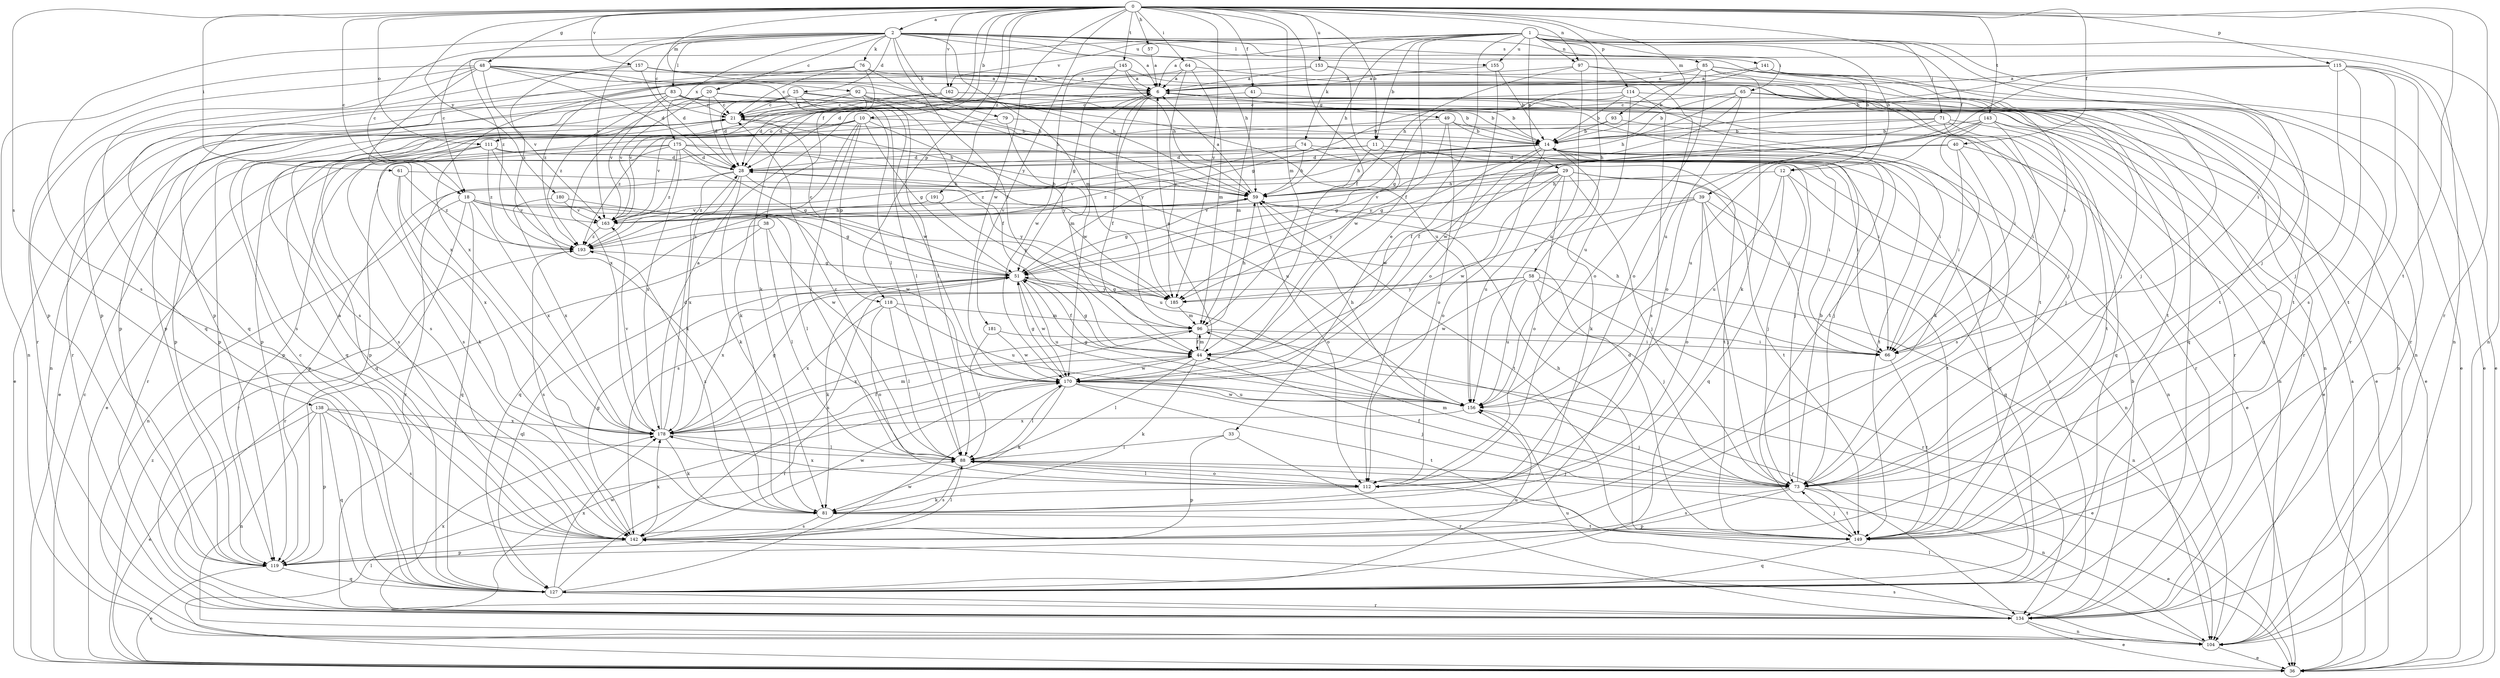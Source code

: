 strict digraph  {
0;
1;
2;
6;
10;
11;
12;
14;
18;
20;
21;
25;
28;
29;
33;
36;
38;
39;
40;
41;
44;
48;
49;
51;
57;
58;
59;
61;
64;
65;
66;
71;
73;
74;
76;
79;
81;
83;
85;
88;
92;
93;
96;
97;
104;
111;
112;
114;
115;
118;
119;
127;
134;
138;
141;
142;
143;
145;
149;
153;
155;
156;
157;
162;
163;
170;
175;
178;
180;
181;
185;
191;
193;
0 -> 2  [label=a];
0 -> 10  [label=b];
0 -> 11  [label=b];
0 -> 18  [label=c];
0 -> 38  [label=f];
0 -> 39  [label=f];
0 -> 40  [label=f];
0 -> 41  [label=f];
0 -> 44  [label=f];
0 -> 48  [label=g];
0 -> 57  [label=h];
0 -> 61  [label=i];
0 -> 64  [label=i];
0 -> 92  [label=m];
0 -> 93  [label=m];
0 -> 96  [label=m];
0 -> 97  [label=n];
0 -> 111  [label=o];
0 -> 114  [label=p];
0 -> 115  [label=p];
0 -> 118  [label=p];
0 -> 134  [label=r];
0 -> 138  [label=s];
0 -> 143  [label=t];
0 -> 145  [label=t];
0 -> 149  [label=t];
0 -> 153  [label=u];
0 -> 157  [label=v];
0 -> 162  [label=v];
0 -> 170  [label=w];
0 -> 180  [label=y];
0 -> 181  [label=y];
0 -> 185  [label=y];
0 -> 191  [label=z];
1 -> 6  [label=a];
1 -> 11  [label=b];
1 -> 12  [label=b];
1 -> 18  [label=c];
1 -> 29  [label=e];
1 -> 33  [label=e];
1 -> 44  [label=f];
1 -> 58  [label=h];
1 -> 59  [label=h];
1 -> 65  [label=i];
1 -> 66  [label=i];
1 -> 71  [label=j];
1 -> 73  [label=j];
1 -> 74  [label=k];
1 -> 97  [label=n];
1 -> 104  [label=n];
1 -> 155  [label=u];
1 -> 162  [label=v];
2 -> 6  [label=a];
2 -> 12  [label=b];
2 -> 18  [label=c];
2 -> 20  [label=c];
2 -> 21  [label=c];
2 -> 25  [label=d];
2 -> 44  [label=f];
2 -> 59  [label=h];
2 -> 76  [label=k];
2 -> 79  [label=k];
2 -> 83  [label=l];
2 -> 85  [label=l];
2 -> 96  [label=m];
2 -> 104  [label=n];
2 -> 141  [label=s];
2 -> 142  [label=s];
2 -> 155  [label=u];
2 -> 163  [label=v];
2 -> 175  [label=x];
2 -> 193  [label=z];
6 -> 21  [label=c];
6 -> 36  [label=e];
6 -> 44  [label=f];
6 -> 49  [label=g];
6 -> 170  [label=w];
6 -> 185  [label=y];
10 -> 51  [label=g];
10 -> 66  [label=i];
10 -> 81  [label=k];
10 -> 88  [label=l];
10 -> 111  [label=o];
10 -> 118  [label=p];
10 -> 119  [label=p];
10 -> 185  [label=y];
10 -> 193  [label=z];
11 -> 28  [label=d];
11 -> 59  [label=h];
11 -> 66  [label=i];
11 -> 119  [label=p];
11 -> 127  [label=q];
12 -> 59  [label=h];
12 -> 73  [label=j];
12 -> 104  [label=n];
12 -> 127  [label=q];
12 -> 156  [label=u];
14 -> 28  [label=d];
14 -> 51  [label=g];
14 -> 73  [label=j];
14 -> 81  [label=k];
14 -> 104  [label=n];
14 -> 112  [label=o];
14 -> 149  [label=t];
14 -> 163  [label=v];
14 -> 170  [label=w];
14 -> 193  [label=z];
18 -> 51  [label=g];
18 -> 88  [label=l];
18 -> 104  [label=n];
18 -> 127  [label=q];
18 -> 134  [label=r];
18 -> 156  [label=u];
18 -> 163  [label=v];
18 -> 178  [label=x];
20 -> 14  [label=b];
20 -> 21  [label=c];
20 -> 28  [label=d];
20 -> 36  [label=e];
20 -> 149  [label=t];
20 -> 163  [label=v];
20 -> 178  [label=x];
21 -> 14  [label=b];
21 -> 36  [label=e];
21 -> 59  [label=h];
21 -> 119  [label=p];
21 -> 142  [label=s];
25 -> 21  [label=c];
25 -> 28  [label=d];
25 -> 44  [label=f];
25 -> 73  [label=j];
25 -> 88  [label=l];
25 -> 104  [label=n];
25 -> 119  [label=p];
25 -> 170  [label=w];
28 -> 59  [label=h];
28 -> 81  [label=k];
28 -> 134  [label=r];
28 -> 178  [label=x];
28 -> 185  [label=y];
28 -> 193  [label=z];
29 -> 59  [label=h];
29 -> 66  [label=i];
29 -> 73  [label=j];
29 -> 112  [label=o];
29 -> 119  [label=p];
29 -> 149  [label=t];
29 -> 156  [label=u];
29 -> 163  [label=v];
29 -> 170  [label=w];
29 -> 185  [label=y];
33 -> 88  [label=l];
33 -> 119  [label=p];
33 -> 134  [label=r];
36 -> 6  [label=a];
36 -> 21  [label=c];
36 -> 88  [label=l];
36 -> 193  [label=z];
38 -> 88  [label=l];
38 -> 134  [label=r];
38 -> 170  [label=w];
38 -> 193  [label=z];
39 -> 73  [label=j];
39 -> 112  [label=o];
39 -> 127  [label=q];
39 -> 142  [label=s];
39 -> 149  [label=t];
39 -> 163  [label=v];
39 -> 185  [label=y];
40 -> 28  [label=d];
40 -> 36  [label=e];
40 -> 51  [label=g];
40 -> 66  [label=i];
40 -> 142  [label=s];
41 -> 21  [label=c];
41 -> 96  [label=m];
41 -> 149  [label=t];
44 -> 6  [label=a];
44 -> 36  [label=e];
44 -> 51  [label=g];
44 -> 81  [label=k];
44 -> 88  [label=l];
44 -> 96  [label=m];
44 -> 170  [label=w];
48 -> 6  [label=a];
48 -> 28  [label=d];
48 -> 59  [label=h];
48 -> 88  [label=l];
48 -> 104  [label=n];
48 -> 127  [label=q];
48 -> 134  [label=r];
48 -> 156  [label=u];
48 -> 163  [label=v];
48 -> 178  [label=x];
49 -> 14  [label=b];
49 -> 66  [label=i];
49 -> 112  [label=o];
49 -> 127  [label=q];
49 -> 185  [label=y];
51 -> 21  [label=c];
51 -> 44  [label=f];
51 -> 81  [label=k];
51 -> 127  [label=q];
51 -> 156  [label=u];
51 -> 170  [label=w];
51 -> 178  [label=x];
51 -> 185  [label=y];
57 -> 6  [label=a];
58 -> 73  [label=j];
58 -> 104  [label=n];
58 -> 134  [label=r];
58 -> 142  [label=s];
58 -> 156  [label=u];
58 -> 170  [label=w];
58 -> 185  [label=y];
59 -> 6  [label=a];
59 -> 51  [label=g];
59 -> 112  [label=o];
59 -> 127  [label=q];
59 -> 149  [label=t];
59 -> 163  [label=v];
61 -> 59  [label=h];
61 -> 81  [label=k];
61 -> 178  [label=x];
61 -> 193  [label=z];
64 -> 6  [label=a];
64 -> 66  [label=i];
64 -> 96  [label=m];
64 -> 119  [label=p];
64 -> 185  [label=y];
65 -> 14  [label=b];
65 -> 21  [label=c];
65 -> 59  [label=h];
65 -> 104  [label=n];
65 -> 112  [label=o];
65 -> 127  [label=q];
65 -> 134  [label=r];
65 -> 170  [label=w];
66 -> 59  [label=h];
66 -> 149  [label=t];
71 -> 14  [label=b];
71 -> 44  [label=f];
71 -> 73  [label=j];
71 -> 119  [label=p];
71 -> 127  [label=q];
71 -> 149  [label=t];
73 -> 14  [label=b];
73 -> 36  [label=e];
73 -> 44  [label=f];
73 -> 96  [label=m];
73 -> 119  [label=p];
73 -> 142  [label=s];
73 -> 149  [label=t];
74 -> 28  [label=d];
74 -> 59  [label=h];
74 -> 66  [label=i];
74 -> 73  [label=j];
74 -> 193  [label=z];
76 -> 6  [label=a];
76 -> 21  [label=c];
76 -> 59  [label=h];
76 -> 81  [label=k];
76 -> 127  [label=q];
76 -> 193  [label=z];
79 -> 14  [label=b];
79 -> 96  [label=m];
79 -> 142  [label=s];
81 -> 142  [label=s];
81 -> 149  [label=t];
81 -> 193  [label=z];
83 -> 14  [label=b];
83 -> 21  [label=c];
83 -> 66  [label=i];
83 -> 104  [label=n];
83 -> 119  [label=p];
83 -> 134  [label=r];
83 -> 163  [label=v];
83 -> 193  [label=z];
85 -> 6  [label=a];
85 -> 14  [label=b];
85 -> 36  [label=e];
85 -> 81  [label=k];
85 -> 104  [label=n];
85 -> 112  [label=o];
85 -> 119  [label=p];
85 -> 149  [label=t];
88 -> 21  [label=c];
88 -> 73  [label=j];
88 -> 104  [label=n];
88 -> 112  [label=o];
88 -> 142  [label=s];
92 -> 14  [label=b];
92 -> 21  [label=c];
92 -> 28  [label=d];
92 -> 59  [label=h];
92 -> 88  [label=l];
92 -> 163  [label=v];
93 -> 14  [label=b];
93 -> 134  [label=r];
93 -> 163  [label=v];
96 -> 44  [label=f];
96 -> 59  [label=h];
96 -> 66  [label=i];
96 -> 134  [label=r];
96 -> 178  [label=x];
97 -> 6  [label=a];
97 -> 59  [label=h];
97 -> 73  [label=j];
97 -> 112  [label=o];
97 -> 156  [label=u];
104 -> 36  [label=e];
104 -> 88  [label=l];
104 -> 142  [label=s];
111 -> 28  [label=d];
111 -> 81  [label=k];
111 -> 127  [label=q];
111 -> 134  [label=r];
111 -> 142  [label=s];
111 -> 156  [label=u];
111 -> 193  [label=z];
112 -> 81  [label=k];
112 -> 88  [label=l];
112 -> 178  [label=x];
114 -> 14  [label=b];
114 -> 21  [label=c];
114 -> 51  [label=g];
114 -> 127  [label=q];
114 -> 142  [label=s];
114 -> 156  [label=u];
115 -> 6  [label=a];
115 -> 14  [label=b];
115 -> 36  [label=e];
115 -> 73  [label=j];
115 -> 134  [label=r];
115 -> 142  [label=s];
115 -> 149  [label=t];
115 -> 156  [label=u];
118 -> 88  [label=l];
118 -> 96  [label=m];
118 -> 112  [label=o];
118 -> 156  [label=u];
118 -> 178  [label=x];
119 -> 36  [label=e];
119 -> 127  [label=q];
127 -> 21  [label=c];
127 -> 44  [label=f];
127 -> 134  [label=r];
127 -> 156  [label=u];
127 -> 170  [label=w];
127 -> 178  [label=x];
134 -> 14  [label=b];
134 -> 36  [label=e];
134 -> 104  [label=n];
134 -> 156  [label=u];
134 -> 170  [label=w];
134 -> 178  [label=x];
138 -> 36  [label=e];
138 -> 88  [label=l];
138 -> 104  [label=n];
138 -> 119  [label=p];
138 -> 127  [label=q];
138 -> 142  [label=s];
138 -> 178  [label=x];
141 -> 6  [label=a];
141 -> 36  [label=e];
141 -> 51  [label=g];
141 -> 134  [label=r];
141 -> 149  [label=t];
142 -> 6  [label=a];
142 -> 51  [label=g];
142 -> 88  [label=l];
142 -> 119  [label=p];
142 -> 170  [label=w];
142 -> 178  [label=x];
143 -> 14  [label=b];
143 -> 36  [label=e];
143 -> 44  [label=f];
143 -> 66  [label=i];
143 -> 81  [label=k];
143 -> 104  [label=n];
143 -> 156  [label=u];
145 -> 6  [label=a];
145 -> 51  [label=g];
145 -> 59  [label=h];
145 -> 149  [label=t];
145 -> 170  [label=w];
145 -> 178  [label=x];
149 -> 28  [label=d];
149 -> 59  [label=h];
149 -> 73  [label=j];
149 -> 127  [label=q];
153 -> 6  [label=a];
153 -> 28  [label=d];
153 -> 73  [label=j];
153 -> 170  [label=w];
155 -> 6  [label=a];
155 -> 14  [label=b];
155 -> 112  [label=o];
156 -> 51  [label=g];
156 -> 59  [label=h];
156 -> 73  [label=j];
156 -> 170  [label=w];
156 -> 178  [label=x];
157 -> 6  [label=a];
157 -> 28  [label=d];
157 -> 73  [label=j];
157 -> 119  [label=p];
157 -> 193  [label=z];
162 -> 21  [label=c];
162 -> 28  [label=d];
162 -> 36  [label=e];
162 -> 134  [label=r];
162 -> 142  [label=s];
163 -> 59  [label=h];
163 -> 193  [label=z];
170 -> 51  [label=g];
170 -> 73  [label=j];
170 -> 81  [label=k];
170 -> 88  [label=l];
170 -> 149  [label=t];
170 -> 156  [label=u];
175 -> 28  [label=d];
175 -> 36  [label=e];
175 -> 51  [label=g];
175 -> 119  [label=p];
175 -> 134  [label=r];
175 -> 142  [label=s];
175 -> 149  [label=t];
175 -> 178  [label=x];
175 -> 193  [label=z];
178 -> 6  [label=a];
178 -> 28  [label=d];
178 -> 44  [label=f];
178 -> 51  [label=g];
178 -> 81  [label=k];
178 -> 88  [label=l];
178 -> 96  [label=m];
178 -> 163  [label=v];
180 -> 163  [label=v];
180 -> 170  [label=w];
180 -> 178  [label=x];
181 -> 66  [label=i];
181 -> 88  [label=l];
181 -> 170  [label=w];
185 -> 51  [label=g];
185 -> 96  [label=m];
191 -> 163  [label=v];
191 -> 185  [label=y];
193 -> 51  [label=g];
193 -> 142  [label=s];
}
